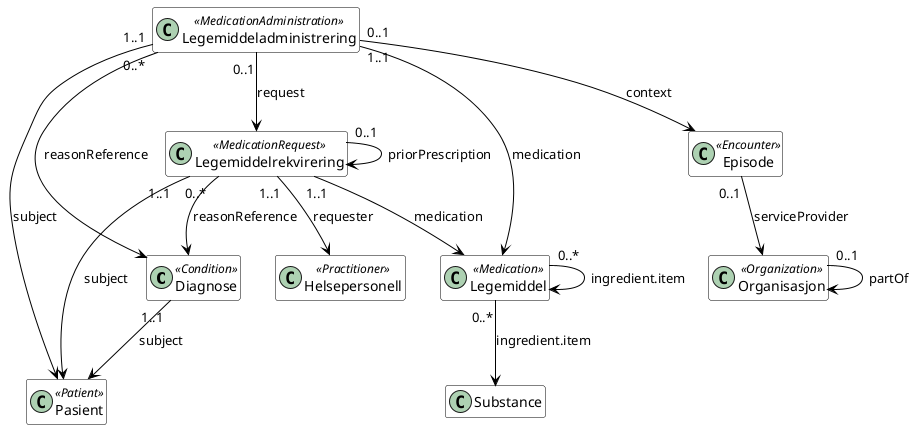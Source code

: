@startuml

hide empty members
skinparam class {
    BackgroundColor White
    ArrowColor Black
    BorderColor Black
}

class Diagnose <<Condition>>
class Episode <<Encounter>>
class Helsepersonell <<Practitioner>>
class Legemiddel <<Medication>>
class Legemiddeladministrering <<MedicationAdministration>>
class Legemiddelrekvirering <<MedicationRequest>>
class Organisasjon <<Organization>>
class Pasient <<Patient>>
class Substance

Diagnose "1..1" --> Pasient : "subject"
Episode "0..1" --> Organisasjon : "serviceProvider"
Legemiddel "0..*" --> Substance : "ingredient.item"
Legemiddel "0..*" --> Legemiddel : "ingredient.item"
Legemiddeladministrering "1..1" --> Legemiddel : "medication"
Legemiddeladministrering "1..1" --> Pasient : "subject"
Legemiddeladministrering "0..1" --> Episode : "context"
Legemiddeladministrering "0..*" --> Diagnose : "reasonReference"
Legemiddeladministrering "0..1" --> Legemiddelrekvirering : "request"
Legemiddelrekvirering "1..1" --> Legemiddel : "medication"
Legemiddelrekvirering "1..1" --> Pasient : "subject"
Legemiddelrekvirering "1..1" --> Helsepersonell : "requester"
Legemiddelrekvirering "0..*" --> Diagnose : "reasonReference"
Legemiddelrekvirering "0..1" --> Legemiddelrekvirering : "priorPrescription"
Organisasjon "0..1" --> Organisasjon : "partOf"

@enduml
